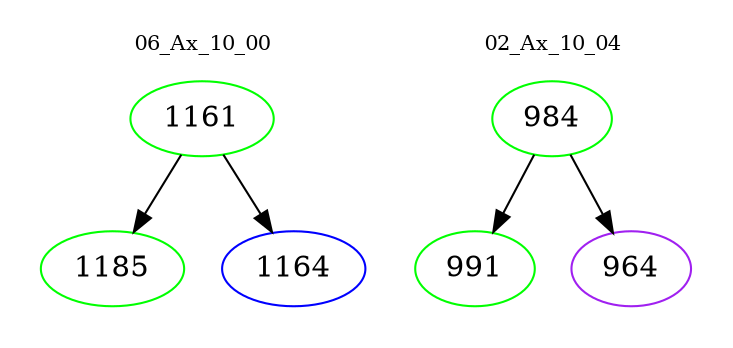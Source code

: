digraph{
subgraph cluster_0 {
color = white
label = "06_Ax_10_00";
fontsize=10;
T0_1161 [label="1161", color="green"]
T0_1161 -> T0_1185 [color="black"]
T0_1185 [label="1185", color="green"]
T0_1161 -> T0_1164 [color="black"]
T0_1164 [label="1164", color="blue"]
}
subgraph cluster_1 {
color = white
label = "02_Ax_10_04";
fontsize=10;
T1_984 [label="984", color="green"]
T1_984 -> T1_991 [color="black"]
T1_991 [label="991", color="green"]
T1_984 -> T1_964 [color="black"]
T1_964 [label="964", color="purple"]
}
}
